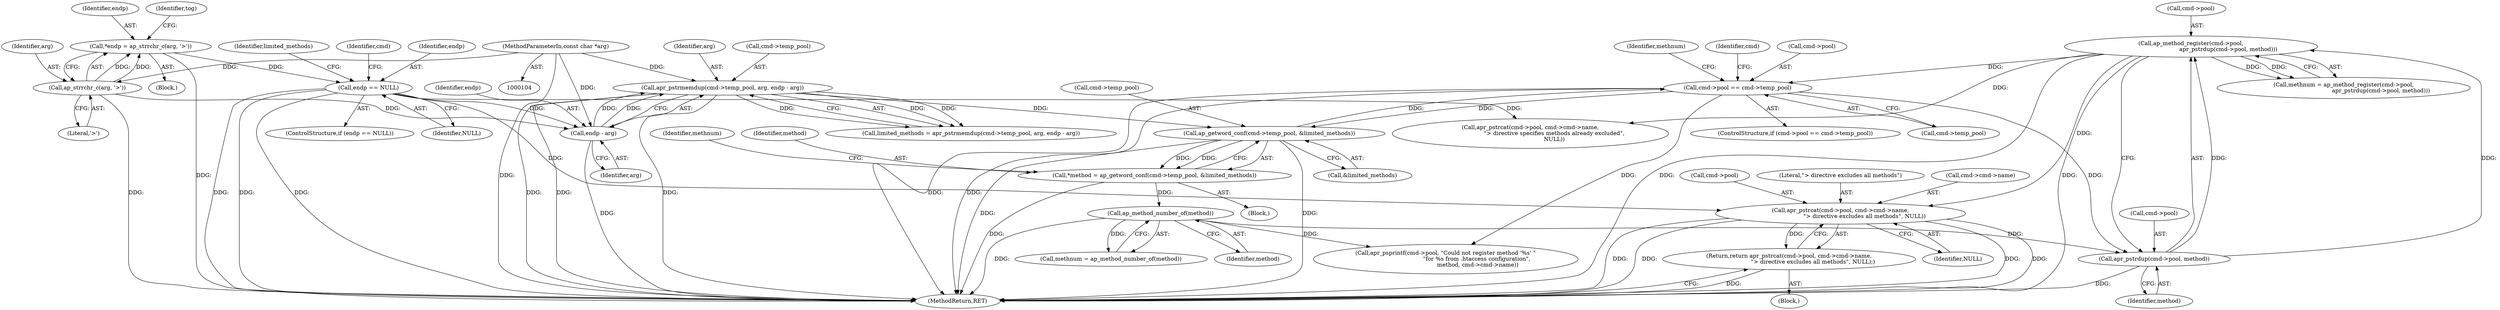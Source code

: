 digraph "0_httpd_29afdd2550b3d30a8defece2b95ae81edcf66ac9@pointer" {
"1000247" [label="(Call,apr_pstrcat(cmd->pool, cmd->cmd->name,\n                           \"> directive excludes all methods\", NULL))"];
"1000220" [label="(Call,ap_method_register(cmd->pool,\n                                          apr_pstrdup(cmd->pool, method)))"];
"1000224" [label="(Call,apr_pstrdup(cmd->pool, method))"];
"1000198" [label="(Call,cmd->pool == cmd->temp_pool)"];
"1000170" [label="(Call,ap_getword_conf(cmd->temp_pool, &limited_methods))"];
"1000145" [label="(Call,apr_pstrmemdup(cmd->temp_pool, arg, endp - arg))"];
"1000150" [label="(Call,endp - arg)"];
"1000136" [label="(Call,endp == NULL)"];
"1000110" [label="(Call,*endp = ap_strrchr_c(arg, '>'))"];
"1000112" [label="(Call,ap_strrchr_c(arg, '>'))"];
"1000107" [label="(MethodParameterIn,const char *arg)"];
"1000179" [label="(Call,ap_method_number_of(method))"];
"1000168" [label="(Call,*method = ap_getword_conf(cmd->temp_pool, &limited_methods))"];
"1000246" [label="(Return,return apr_pstrcat(cmd->pool, cmd->cmd->name,\n                           \"> directive excludes all methods\", NULL);)"];
"1000224" [label="(Call,apr_pstrdup(cmd->pool, method))"];
"1000219" [label="(Identifier,methnum)"];
"1000143" [label="(Call,limited_methods = apr_pstrmemdup(cmd->temp_pool, arg, endp - arg))"];
"1000169" [label="(Identifier,method)"];
"1000256" [label="(Literal,\"> directive excludes all methods\")"];
"1000146" [label="(Call,cmd->temp_pool)"];
"1000149" [label="(Identifier,arg)"];
"1000247" [label="(Call,apr_pstrcat(cmd->pool, cmd->cmd->name,\n                           \"> directive excludes all methods\", NULL))"];
"1000179" [label="(Call,ap_method_number_of(method))"];
"1000118" [label="(Identifier,tog)"];
"1000221" [label="(Call,cmd->pool)"];
"1000251" [label="(Call,cmd->cmd->name)"];
"1000150" [label="(Call,endp - arg)"];
"1000218" [label="(Call,methnum = ap_method_register(cmd->pool,\n                                          apr_pstrdup(cmd->pool, method)))"];
"1000114" [label="(Literal,'>')"];
"1000197" [label="(ControlStructure,if (cmd->pool == cmd->temp_pool))"];
"1000135" [label="(ControlStructure,if (endp == NULL))"];
"1000209" [label="(Identifier,cmd)"];
"1000207" [label="(Call,apr_psprintf(cmd->pool, \"Could not register method '%s' \"\n                                   \"for %s from .htaccess configuration\",\n                                    method, cmd->cmd->name))"];
"1000199" [label="(Call,cmd->pool)"];
"1000178" [label="(Identifier,methnum)"];
"1000145" [label="(Call,apr_pstrmemdup(cmd->temp_pool, arg, endp - arg))"];
"1000136" [label="(Call,endp == NULL)"];
"1000108" [label="(Block,)"];
"1000170" [label="(Call,ap_getword_conf(cmd->temp_pool, &limited_methods))"];
"1000246" [label="(Return,return apr_pstrcat(cmd->pool, cmd->cmd->name,\n                           \"> directive excludes all methods\", NULL);)"];
"1000107" [label="(MethodParameterIn,const char *arg)"];
"1000177" [label="(Call,methnum = ap_method_number_of(method))"];
"1000180" [label="(Identifier,method)"];
"1000168" [label="(Call,*method = ap_getword_conf(cmd->temp_pool, &limited_methods))"];
"1000152" [label="(Identifier,arg)"];
"1000228" [label="(Identifier,method)"];
"1000220" [label="(Call,ap_method_register(cmd->pool,\n                                          apr_pstrdup(cmd->pool, method)))"];
"1000267" [label="(Call,apr_pstrcat(cmd->pool, cmd->cmd->name,\n                           \"> directive specifies methods already excluded\",\n                           NULL))"];
"1000302" [label="(MethodReturn,RET)"];
"1000225" [label="(Call,cmd->pool)"];
"1000248" [label="(Call,cmd->pool)"];
"1000151" [label="(Identifier,endp)"];
"1000144" [label="(Identifier,limited_methods)"];
"1000171" [label="(Call,cmd->temp_pool)"];
"1000174" [label="(Call,&limited_methods)"];
"1000245" [label="(Block,)"];
"1000110" [label="(Call,*endp = ap_strrchr_c(arg, '>'))"];
"1000202" [label="(Call,cmd->temp_pool)"];
"1000112" [label="(Call,ap_strrchr_c(arg, '>'))"];
"1000138" [label="(Identifier,NULL)"];
"1000142" [label="(Identifier,cmd)"];
"1000257" [label="(Identifier,NULL)"];
"1000137" [label="(Identifier,endp)"];
"1000166" [label="(Block,)"];
"1000111" [label="(Identifier,endp)"];
"1000113" [label="(Identifier,arg)"];
"1000198" [label="(Call,cmd->pool == cmd->temp_pool)"];
"1000247" -> "1000246"  [label="AST: "];
"1000247" -> "1000257"  [label="CFG: "];
"1000248" -> "1000247"  [label="AST: "];
"1000251" -> "1000247"  [label="AST: "];
"1000256" -> "1000247"  [label="AST: "];
"1000257" -> "1000247"  [label="AST: "];
"1000246" -> "1000247"  [label="CFG: "];
"1000247" -> "1000302"  [label="DDG: "];
"1000247" -> "1000302"  [label="DDG: "];
"1000247" -> "1000302"  [label="DDG: "];
"1000247" -> "1000302"  [label="DDG: "];
"1000247" -> "1000246"  [label="DDG: "];
"1000220" -> "1000247"  [label="DDG: "];
"1000136" -> "1000247"  [label="DDG: "];
"1000220" -> "1000218"  [label="AST: "];
"1000220" -> "1000224"  [label="CFG: "];
"1000221" -> "1000220"  [label="AST: "];
"1000224" -> "1000220"  [label="AST: "];
"1000218" -> "1000220"  [label="CFG: "];
"1000220" -> "1000302"  [label="DDG: "];
"1000220" -> "1000302"  [label="DDG: "];
"1000220" -> "1000198"  [label="DDG: "];
"1000220" -> "1000218"  [label="DDG: "];
"1000220" -> "1000218"  [label="DDG: "];
"1000224" -> "1000220"  [label="DDG: "];
"1000224" -> "1000220"  [label="DDG: "];
"1000220" -> "1000267"  [label="DDG: "];
"1000224" -> "1000228"  [label="CFG: "];
"1000225" -> "1000224"  [label="AST: "];
"1000228" -> "1000224"  [label="AST: "];
"1000224" -> "1000302"  [label="DDG: "];
"1000198" -> "1000224"  [label="DDG: "];
"1000179" -> "1000224"  [label="DDG: "];
"1000198" -> "1000197"  [label="AST: "];
"1000198" -> "1000202"  [label="CFG: "];
"1000199" -> "1000198"  [label="AST: "];
"1000202" -> "1000198"  [label="AST: "];
"1000209" -> "1000198"  [label="CFG: "];
"1000219" -> "1000198"  [label="CFG: "];
"1000198" -> "1000302"  [label="DDG: "];
"1000198" -> "1000302"  [label="DDG: "];
"1000198" -> "1000170"  [label="DDG: "];
"1000170" -> "1000198"  [label="DDG: "];
"1000198" -> "1000207"  [label="DDG: "];
"1000170" -> "1000168"  [label="AST: "];
"1000170" -> "1000174"  [label="CFG: "];
"1000171" -> "1000170"  [label="AST: "];
"1000174" -> "1000170"  [label="AST: "];
"1000168" -> "1000170"  [label="CFG: "];
"1000170" -> "1000302"  [label="DDG: "];
"1000170" -> "1000302"  [label="DDG: "];
"1000170" -> "1000168"  [label="DDG: "];
"1000170" -> "1000168"  [label="DDG: "];
"1000145" -> "1000170"  [label="DDG: "];
"1000145" -> "1000143"  [label="AST: "];
"1000145" -> "1000150"  [label="CFG: "];
"1000146" -> "1000145"  [label="AST: "];
"1000149" -> "1000145"  [label="AST: "];
"1000150" -> "1000145"  [label="AST: "];
"1000143" -> "1000145"  [label="CFG: "];
"1000145" -> "1000302"  [label="DDG: "];
"1000145" -> "1000302"  [label="DDG: "];
"1000145" -> "1000302"  [label="DDG: "];
"1000145" -> "1000143"  [label="DDG: "];
"1000145" -> "1000143"  [label="DDG: "];
"1000145" -> "1000143"  [label="DDG: "];
"1000150" -> "1000145"  [label="DDG: "];
"1000150" -> "1000145"  [label="DDG: "];
"1000107" -> "1000145"  [label="DDG: "];
"1000150" -> "1000152"  [label="CFG: "];
"1000151" -> "1000150"  [label="AST: "];
"1000152" -> "1000150"  [label="AST: "];
"1000150" -> "1000302"  [label="DDG: "];
"1000136" -> "1000150"  [label="DDG: "];
"1000112" -> "1000150"  [label="DDG: "];
"1000107" -> "1000150"  [label="DDG: "];
"1000136" -> "1000135"  [label="AST: "];
"1000136" -> "1000138"  [label="CFG: "];
"1000137" -> "1000136"  [label="AST: "];
"1000138" -> "1000136"  [label="AST: "];
"1000142" -> "1000136"  [label="CFG: "];
"1000144" -> "1000136"  [label="CFG: "];
"1000136" -> "1000302"  [label="DDG: "];
"1000136" -> "1000302"  [label="DDG: "];
"1000136" -> "1000302"  [label="DDG: "];
"1000110" -> "1000136"  [label="DDG: "];
"1000136" -> "1000267"  [label="DDG: "];
"1000110" -> "1000108"  [label="AST: "];
"1000110" -> "1000112"  [label="CFG: "];
"1000111" -> "1000110"  [label="AST: "];
"1000112" -> "1000110"  [label="AST: "];
"1000118" -> "1000110"  [label="CFG: "];
"1000110" -> "1000302"  [label="DDG: "];
"1000112" -> "1000110"  [label="DDG: "];
"1000112" -> "1000110"  [label="DDG: "];
"1000112" -> "1000114"  [label="CFG: "];
"1000113" -> "1000112"  [label="AST: "];
"1000114" -> "1000112"  [label="AST: "];
"1000112" -> "1000302"  [label="DDG: "];
"1000107" -> "1000112"  [label="DDG: "];
"1000107" -> "1000104"  [label="AST: "];
"1000107" -> "1000302"  [label="DDG: "];
"1000179" -> "1000177"  [label="AST: "];
"1000179" -> "1000180"  [label="CFG: "];
"1000180" -> "1000179"  [label="AST: "];
"1000177" -> "1000179"  [label="CFG: "];
"1000179" -> "1000302"  [label="DDG: "];
"1000179" -> "1000177"  [label="DDG: "];
"1000168" -> "1000179"  [label="DDG: "];
"1000179" -> "1000207"  [label="DDG: "];
"1000168" -> "1000166"  [label="AST: "];
"1000169" -> "1000168"  [label="AST: "];
"1000178" -> "1000168"  [label="CFG: "];
"1000168" -> "1000302"  [label="DDG: "];
"1000246" -> "1000245"  [label="AST: "];
"1000302" -> "1000246"  [label="CFG: "];
"1000246" -> "1000302"  [label="DDG: "];
}
